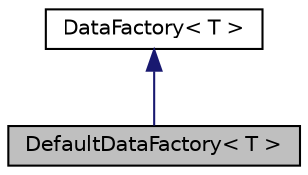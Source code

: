 digraph "DefaultDataFactory&lt; T &gt;"
{
  edge [fontname="Helvetica",fontsize="10",labelfontname="Helvetica",labelfontsize="10"];
  node [fontname="Helvetica",fontsize="10",shape=record];
  Node0 [label="DefaultDataFactory\< T \>",height=0.2,width=0.4,color="black", fillcolor="grey75", style="filled", fontcolor="black"];
  Node1 -> Node0 [dir="back",color="midnightblue",fontsize="10",style="solid",fontname="Helvetica"];
  Node1 [label="DataFactory\< T \>",height=0.2,width=0.4,color="black", fillcolor="white", style="filled",URL="$classDataFactory.html",tooltip="Factory object to data members of a BoxLayoutData container. "];
}
